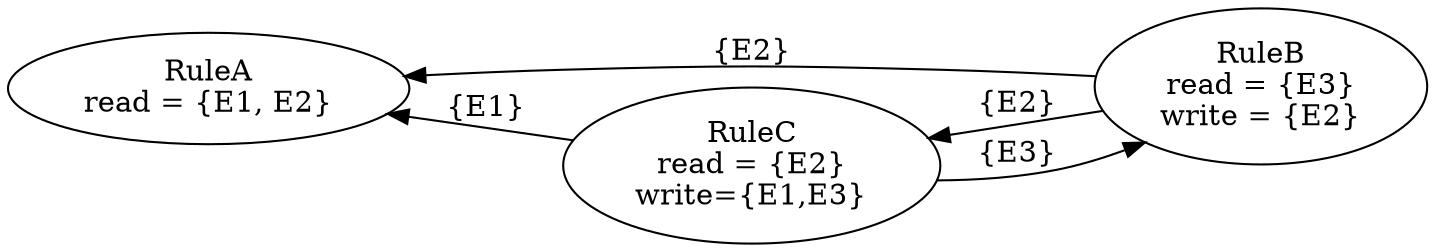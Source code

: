 digraph figschedule2
{
  rankdir=RL;
  ruleA [label="RuleA\nread = {E1, E2}"];
  ruleB [label="RuleB\nread = {E3}\nwrite = {E2}"];
  ruleC [label="RuleC\nread = {E2}\nwrite={E1,E3}"];

  ruleB -> ruleA [label="{E2}"];
  ruleB -> ruleC [label="{E2}"];
  ruleC -> ruleA [label="{E1}"];
  ruleC -> ruleB [label="{E3}"];
}

